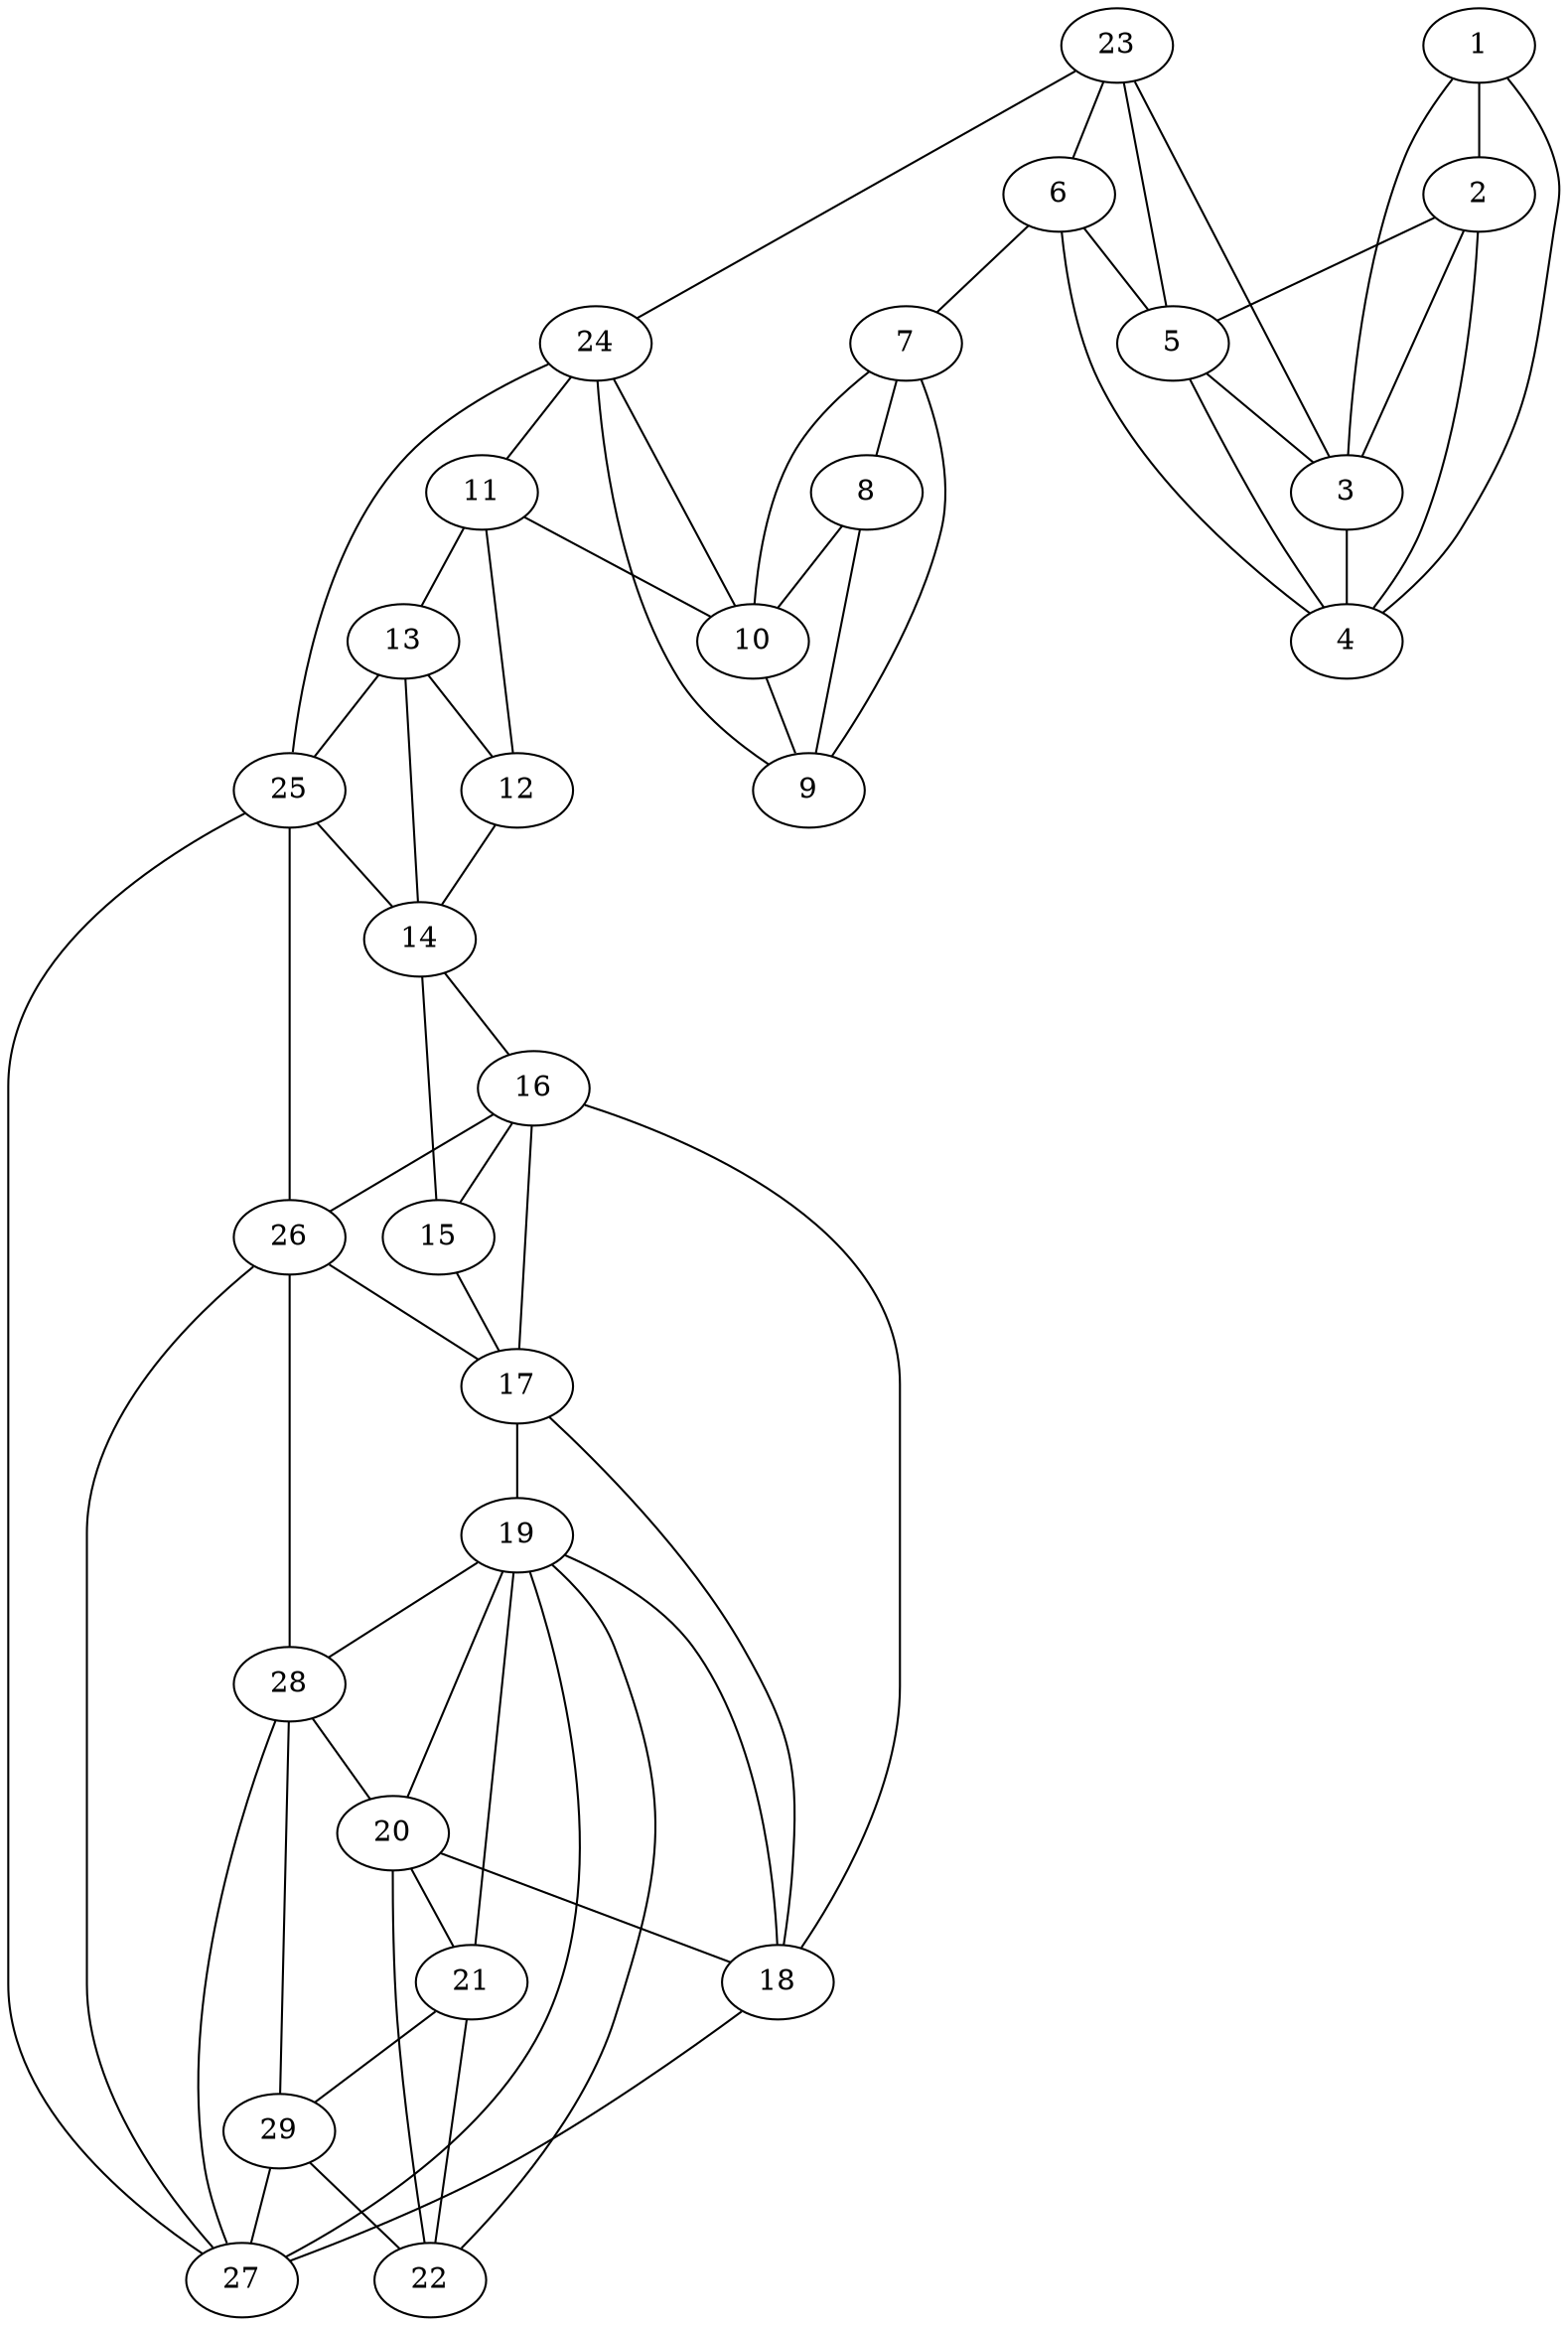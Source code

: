 graph pdb1jph {
	1	 [aaLength=8,
		sequence=IEGRHMEA,
		type=0];
	2	 [aaLength=9,
		sequence=AAWGEETDY,
		type=0];
	1 -- 2	 [distance0="38.96608",
		frequency=1,
		type0=1];
	3	 [aaLength=2,
		sequence=TP,
		type=0];
	1 -- 3	 [distance0="48.56981",
		frequency=1,
		type0=3];
	4	 [aaLength=5,
		sequence=VWCMR,
		type=0];
	1 -- 4	 [distance0="47.55728",
		frequency=1,
		type0=2];
	2 -- 3	 [distance0="11.50388",
		distance1="0.0",
		frequency=2,
		type0=2,
		type1=5];
	2 -- 4	 [distance0="11.0484",
		frequency=1,
		type0=1];
	5	 [aaLength=16,
		sequence=GRYLPEFRETRAAQDF,
		type=0];
	2 -- 5	 [distance0="20.01753",
		frequency=1,
		type0=3];
	3 -- 4	 [distance0="6.518581",
		distance1="0.0",
		frequency=2,
		type0=1,
		type1=5];
	5 -- 3	 [distance0="14.96147",
		frequency=1,
		type0=2];
	5 -- 4	 [distance0="11.61497",
		frequency=1,
		type0=1];
	6	 [aaLength=7,
		sequence=ELTLQPL,
		type=0];
	6 -- 4	 [distance0="35.40802",
		frequency=1,
		type0=3];
	6 -- 5	 [distance0="29.52388",
		frequency=1,
		type0=2];
	7	 [aaLength=8,
		sequence=ALGMEVTM,
		type=0];
	6 -- 7	 [distance0="27.611",
		distance1="19.0",
		frequency=2,
		type0=1,
		type1=4];
	8	 [aaLength=3,
		sequence=PGK,
		type=0];
	7 -- 8	 [distance0="17.61519",
		distance1="1.0",
		frequency=2,
		type0=1,
		type1=4];
	9	 [aaLength=6,
		sequence=GPSFPE,
		type=0];
	7 -- 9	 [distance0="23.85033",
		frequency=1,
		type0=2];
	8 -- 9	 [distance0="7.123396",
		distance1="0.0",
		frequency=2,
		type0=1,
		type1=5];
	10	 [aaLength=16,
		sequence=EPLREEQDLERLRDPE,
		type=0];
	8 -- 10	 [distance0="14.41877",
		frequency=1,
		type0=2];
	10 -- 9	 [distance0="7.635786",
		frequency=1,
		type0=1];
	10 -- 7	 [distance0="31.37413",
		frequency=1,
		type0=3];
	11	 [aaLength=12,
		sequence=QAITLTRQRLAG,
		type=0];
	11 -- 10	 [distance0="34.92004",
		frequency=1,
		type0=3];
	12	 [aaLength=11,
		sequence=GFAGAPWTLMT,
		type=0];
	11 -- 12	 [distance0="20.75433",
		distance1="5.0",
		frequency=2,
		type0=1,
		type1=4];
	13	 [aaLength=26,
		sequence=TYMVEGGGSSTMAQAKRWLYQRPQAS,
		type=0];
	11 -- 13	 [distance0="28.69798",
		frequency=1,
		type0=2];
	14	 [aaLength=5,
		sequence=LVPYL,
		type=0];
	12 -- 14	 [distance0="47.01967",
		frequency=1,
		type0=3];
	13 -- 12	 [distance0="22.69691",
		frequency=1,
		type0=1];
	13 -- 14	 [distance0="38.58429",
		frequency=1,
		type0=3];
	25	 [aaLength=6,
		sequence=LRILTD,
		type=1];
	13 -- 25	 [distance0="3.0",
		frequency=1,
		type0=4];
	16	 [aaLength=19,
		sequence=QALQLFESHAGHLGPQLFN,
		type=0];
	14 -- 16	 [distance0="23.56692",
		frequency=1,
		type0=2];
	15	 [aaLength=9,
		sequence=VGQVVAGAQ,
		type=0];
	14 -- 15	 [distance0="6.313628",
		distance1="0.0",
		frequency=2,
		type0=1,
		type1=5];
	17	 [aaLength=3,
		sequence=VKA,
		type=0];
	15 -- 17	 [distance0="40.17195",
		frequency=1,
		type0=3];
	26	 [aaLength=5,
		sequence=IRDVA,
		type=1];
	16 -- 26	 [distance0="6.0",
		frequency=1,
		type0=4];
	16 -- 15	 [distance0="19.3118",
		frequency=1,
		type0=1];
	16 -- 17	 [distance0="36.01202",
		frequency=1,
		type0=3];
	19	 [aaLength=10,
		sequence=HFALEELAQA,
		type=0];
	17 -- 19	 [distance0="23.08686",
		frequency=1,
		type0=2];
	18	 [aaLength=6,
		sequence=RLREAG,
		type=0];
	17 -- 18	 [distance0="7.858878",
		distance1="0.0",
		frequency=2,
		type0=1,
		type1=5];
	18 -- 16	 [distance0="37.76456",
		frequency=1,
		type0=3];
	27	 [aaLength=4,
		sequence=MITF,
		type=1];
	18 -- 27	 [distance0="5.0",
		frequency=1,
		type0=4];
	19 -- 18	 [distance0="19.02433",
		frequency=1,
		type0=1];
	28	 [aaLength=4,
		sequence=VVGL,
		type=1];
	19 -- 28	 [distance0="3.0",
		frequency=1,
		type0=4];
	20	 [aaLength=7,
		sequence=TVAPKKA,
		type=0];
	20 -- 19	 [distance0="23.84037",
		frequency=1,
		type0=2];
	20 -- 18	 [distance0="40.92426",
		frequency=1,
		type0=3];
	21	 [aaLength=17,
		sequence=RECVGKTVTLQGNLDPC,
		type=0];
	20 -- 21	 [distance0="11.74139",
		distance1="0.0",
		frequency=2,
		type0=1,
		type1=5];
	21 -- 19	 [distance0="27.56801",
		frequency=1,
		type0=2];
	29	 [aaLength=2,
		sequence=AS,
		type=1];
	21 -- 29	 [distance0="3.0",
		frequency=1,
		type0=4];
	22	 [aaLength=19,
		sequence=LDDFGPHRYIANLGHGLYP,
		type=0];
	22 -- 19	 [distance0="61.81386",
		frequency=1,
		type0=3];
	22 -- 20	 [distance0="42.59823",
		frequency=1,
		type0=2];
	22 -- 21	 [distance0="34.37361",
		frequency=1,
		type0=1];
	23	 [aaLength=2,
		sequence=RS,
		type=1];
	23 -- 3	 [distance0="70.12132",
		frequency=1,
		type0=3];
	23 -- 5	 [distance0="66.196",
		frequency=1,
		type0=1];
	23 -- 6	 [distance0="5.0",
		frequency=1,
		type0=4];
	24	 [aaLength=6,
		sequence=ELGYVF,
		type=1];
	23 -- 24	 [distance0="70.0",
		frequency=1,
		type0=2];
	24 -- 9	 [distance0="69.60404",
		frequency=1,
		type0=3];
	24 -- 10	 [distance0="63.15047",
		frequency=1,
		type0=2];
	24 -- 11	 [distance0="0.0",
		frequency=1,
		type0=5];
	24 -- 25	 [distance0="62.0",
		frequency=1,
		type0=1];
	25 -- 26	 [distance0="45.0",
		frequency=1,
		type0=1];
	25 -- 14	 [distance0="1.0",
		frequency=1,
		type0=4];
	25 -- 27	 [distance0="66.0",
		frequency=1,
		type0=3];
	26 -- 17	 [distance0="2.0",
		frequency=1,
		type0=4];
	26 -- 27	 [distance0="21.0",
		frequency=1,
		type0=1];
	26 -- 28	 [distance0="42.0",
		frequency=1,
		type0=2];
	27 -- 19	 [distance0="4.0",
		frequency=1,
		type0=4];
	28 -- 20	 [distance0="2.0",
		frequency=1,
		type0=4];
	28 -- 27	 [distance0="21.0",
		frequency=1,
		type0=1];
	29 -- 22	 [distance0="72.00945",
		distance1="11.0",
		frequency=2,
		type0=3,
		type1=4];
	29 -- 27	 [distance0="54.0",
		frequency=1,
		type0=2];
	29 -- 28	 [distance0="33.0",
		frequency=1,
		type0=1];
}
